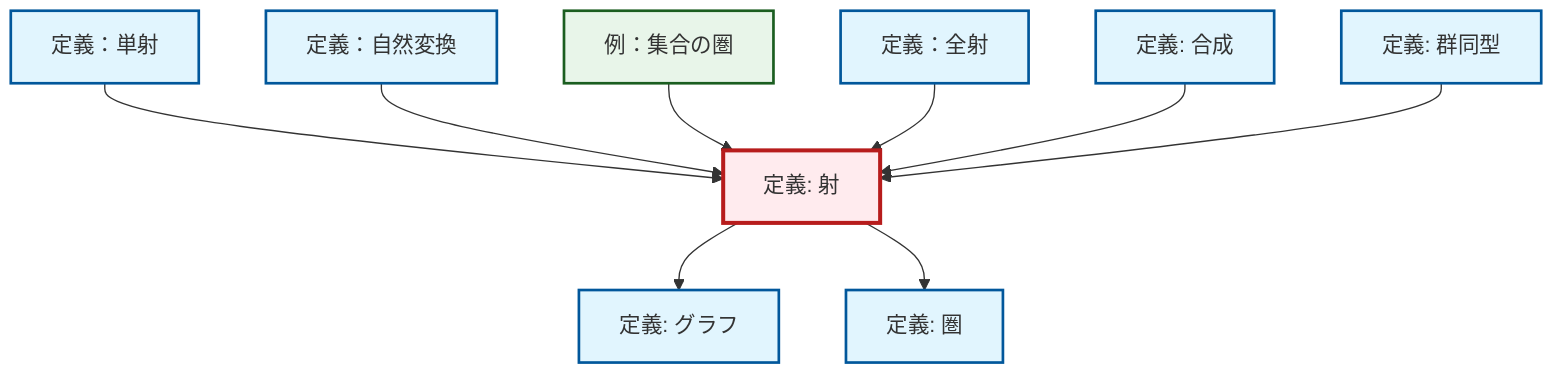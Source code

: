 graph TD
    classDef definition fill:#e1f5fe,stroke:#01579b,stroke-width:2px
    classDef theorem fill:#f3e5f5,stroke:#4a148c,stroke-width:2px
    classDef axiom fill:#fff3e0,stroke:#e65100,stroke-width:2px
    classDef example fill:#e8f5e9,stroke:#1b5e20,stroke-width:2px
    classDef current fill:#ffebee,stroke:#b71c1c,stroke-width:3px
    ex-set-category["例：集合の圏"]:::example
    def-natural-transformation["定義：自然変換"]:::definition
    def-morphism["定義: 射"]:::definition
    def-isomorphism["定義: 群同型"]:::definition
    def-epimorphism["定義：全射"]:::definition
    def-composition["定義: 合成"]:::definition
    def-category["定義: 圏"]:::definition
    def-monomorphism["定義：単射"]:::definition
    def-graph["定義: グラフ"]:::definition
    def-monomorphism --> def-morphism
    def-natural-transformation --> def-morphism
    def-morphism --> def-graph
    ex-set-category --> def-morphism
    def-epimorphism --> def-morphism
    def-composition --> def-morphism
    def-isomorphism --> def-morphism
    def-morphism --> def-category
    class def-morphism current
